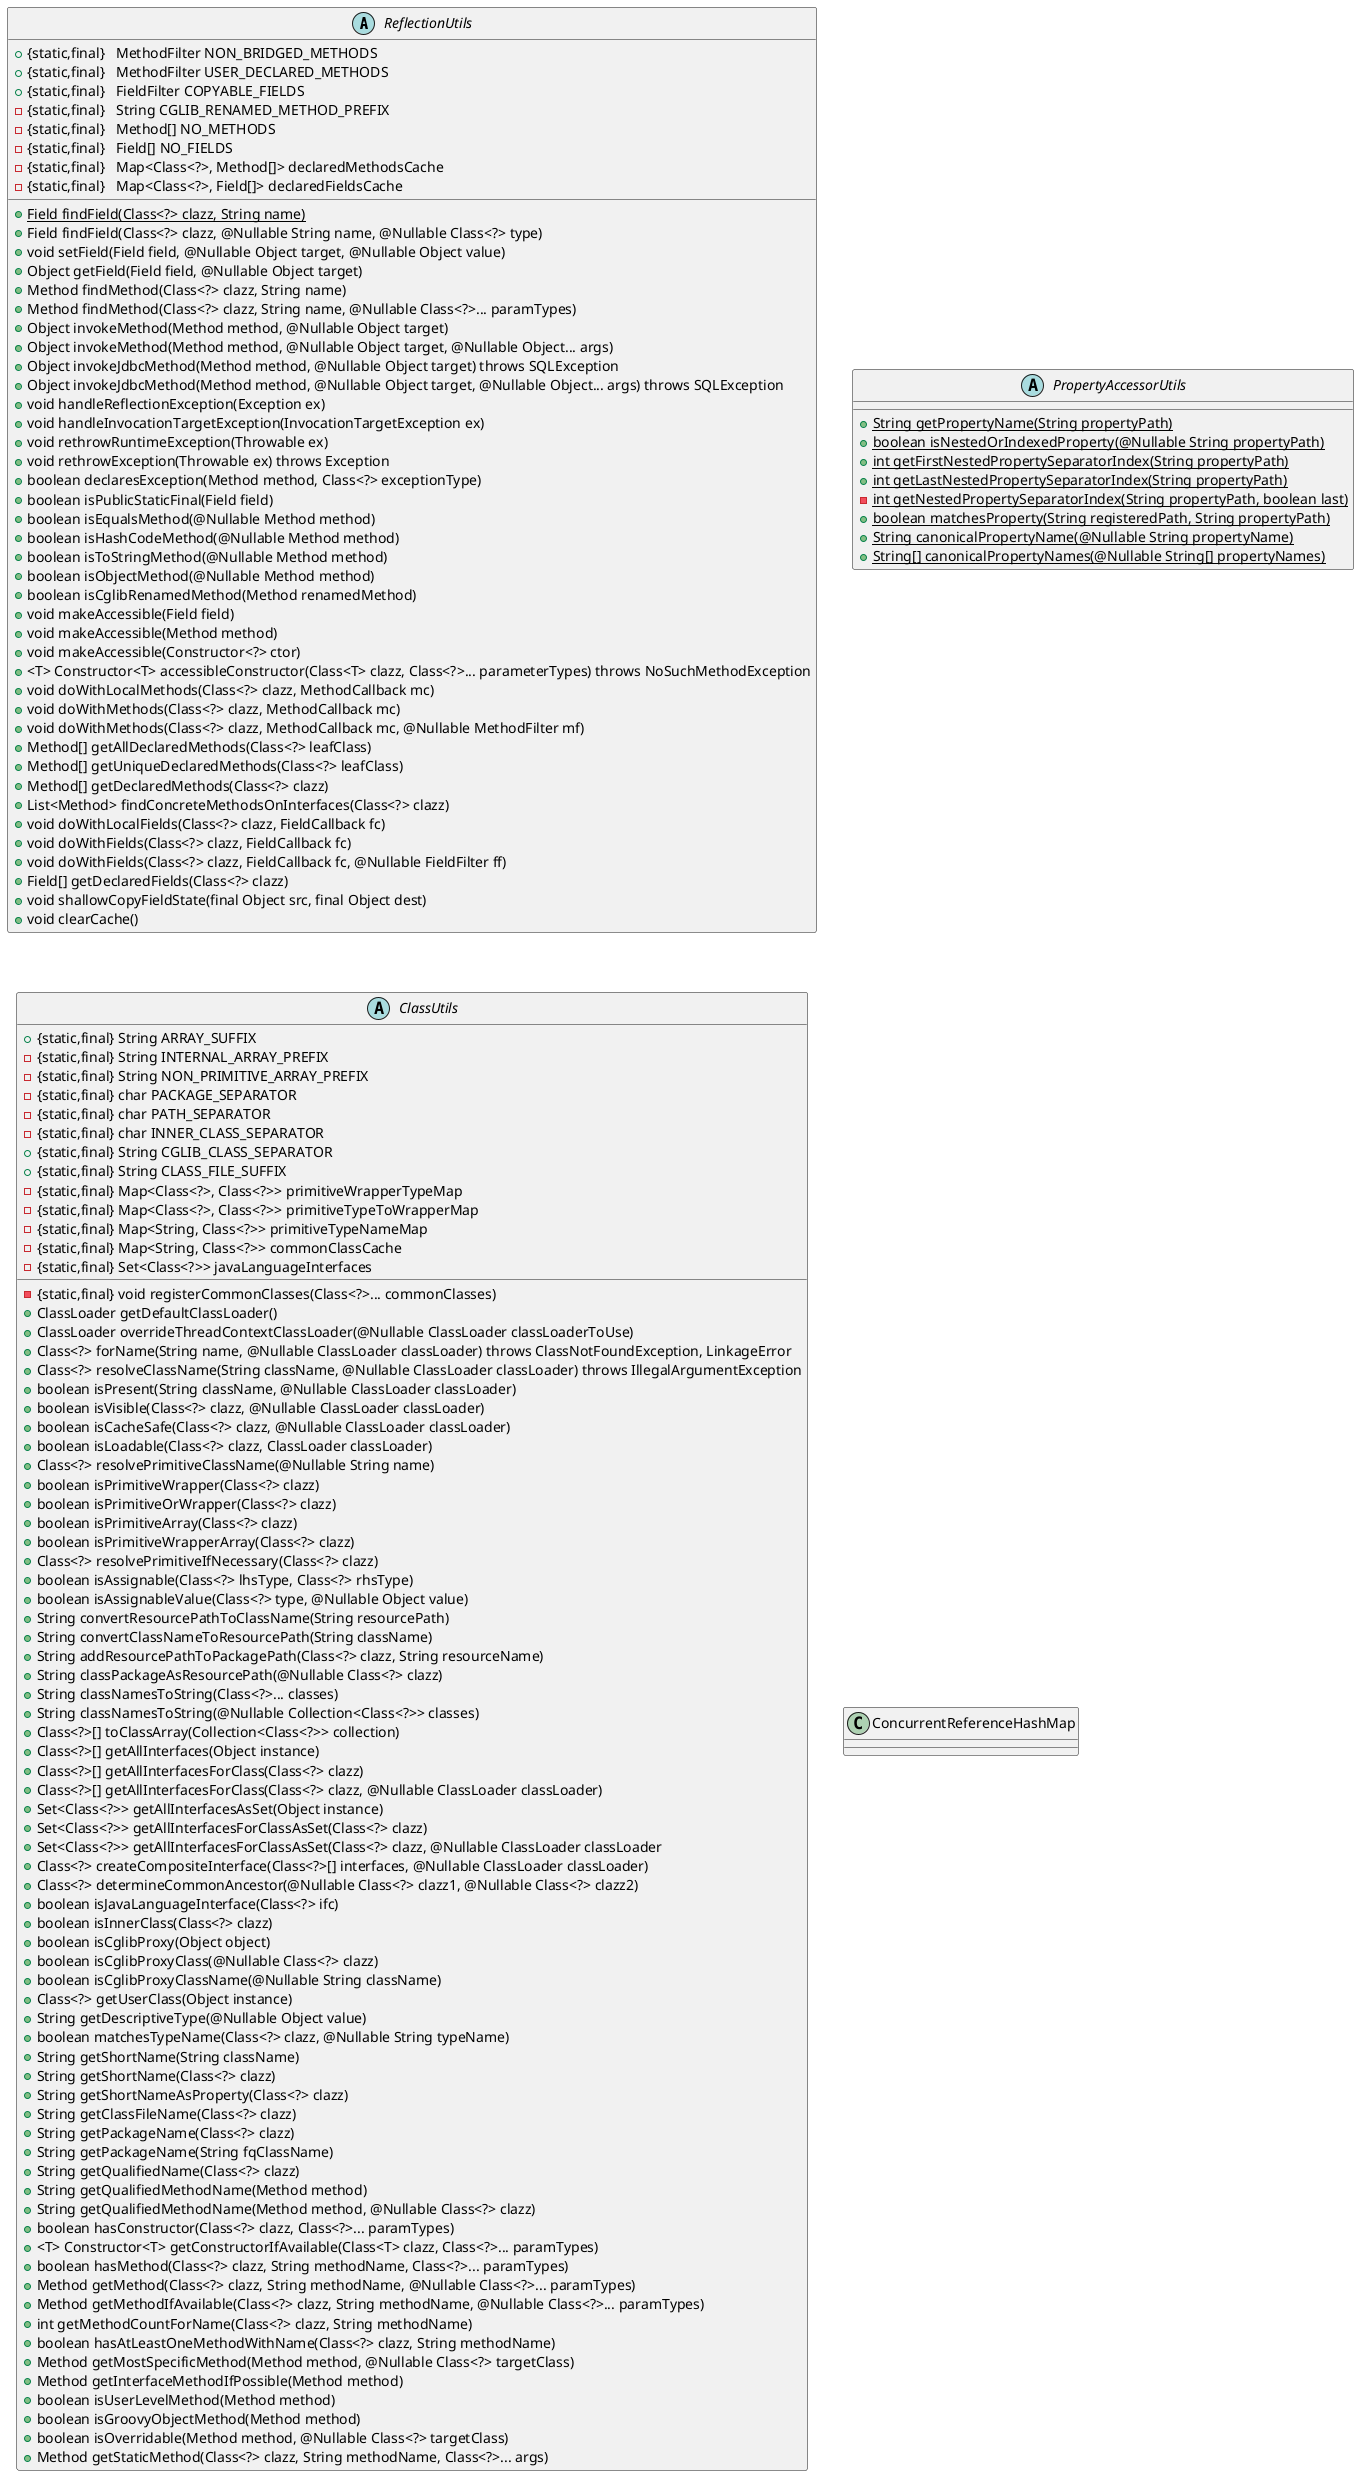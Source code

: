 @startuml
abstract class ReflectionUtils{
   + {static,final}   MethodFilter NON_BRIDGED_METHODS
   + {static,final}   MethodFilter USER_DECLARED_METHODS
   + {static,final}   FieldFilter COPYABLE_FIELDS
   - {static,final}   String CGLIB_RENAMED_METHOD_PREFIX
   - {static,final}   Method[] NO_METHODS
   - {static,final}   Field[] NO_FIELDS
   - {static,final}   Map<Class<?>, Method[]> declaredMethodsCache
   - {static,final}   Map<Class<?>, Field[]> declaredFieldsCache
   + {static}  Field findField(Class<?> clazz, String name)
   + Field findField(Class<?> clazz, @Nullable String name, @Nullable Class<?> type)
   + void setField(Field field, @Nullable Object target, @Nullable Object value)
   + Object getField(Field field, @Nullable Object target)
   + Method findMethod(Class<?> clazz, String name)
   + Method findMethod(Class<?> clazz, String name, @Nullable Class<?>... paramTypes)
   + Object invokeMethod(Method method, @Nullable Object target)
   + Object invokeMethod(Method method, @Nullable Object target, @Nullable Object... args)
   + Object invokeJdbcMethod(Method method, @Nullable Object target) throws SQLException
   + Object invokeJdbcMethod(Method method, @Nullable Object target, @Nullable Object... args) throws SQLException
   + void handleReflectionException(Exception ex)
   + void handleInvocationTargetException(InvocationTargetException ex)
   + void rethrowRuntimeException(Throwable ex)
   + void rethrowException(Throwable ex) throws Exception
   + boolean declaresException(Method method, Class<?> exceptionType)
   + boolean isPublicStaticFinal(Field field)
   + boolean isEqualsMethod(@Nullable Method method)
   + boolean isHashCodeMethod(@Nullable Method method)
   + boolean isToStringMethod(@Nullable Method method)
   + boolean isObjectMethod(@Nullable Method method)
   + boolean isCglibRenamedMethod(Method renamedMethod)
   + void makeAccessible(Field field)
   + void makeAccessible(Method method)
   + void makeAccessible(Constructor<?> ctor)
   + <T> Constructor<T> accessibleConstructor(Class<T> clazz, Class<?>... parameterTypes) throws NoSuchMethodException
   + void doWithLocalMethods(Class<?> clazz, MethodCallback mc)
   + void doWithMethods(Class<?> clazz, MethodCallback mc)
   + void doWithMethods(Class<?> clazz, MethodCallback mc, @Nullable MethodFilter mf)
   + Method[] getAllDeclaredMethods(Class<?> leafClass)
   + Method[] getUniqueDeclaredMethods(Class<?> leafClass)
   + Method[] getDeclaredMethods(Class<?> clazz)
   + List<Method> findConcreteMethodsOnInterfaces(Class<?> clazz)
   + void doWithLocalFields(Class<?> clazz, FieldCallback fc)
   + void doWithFields(Class<?> clazz, FieldCallback fc)
   + void doWithFields(Class<?> clazz, FieldCallback fc, @Nullable FieldFilter ff)
   + Field[] getDeclaredFields(Class<?> clazz)
   + void shallowCopyFieldState(final Object src, final Object dest)
   + void clearCache()
}

abstract class PropertyAccessorUtils{
   + {static}  String getPropertyName(String propertyPath)
   + {static}  boolean isNestedOrIndexedProperty(@Nullable String propertyPath)
   + {static}  int getFirstNestedPropertySeparatorIndex(String propertyPath)
   + {static}  int getLastNestedPropertySeparatorIndex(String propertyPath)
   - {static}  int getNestedPropertySeparatorIndex(String propertyPath, boolean last)
   + {static}  boolean matchesProperty(String registeredPath, String propertyPath)
   + {static}  String canonicalPropertyName(@Nullable String propertyName)
   + {static}  String[] canonicalPropertyNames(@Nullable String[] propertyNames)
}
abstract class ClassUtils{
   + {static,final} String ARRAY_SUFFIX
   - {static,final} String INTERNAL_ARRAY_PREFIX
   - {static,final} String NON_PRIMITIVE_ARRAY_PREFIX
   - {static,final} char PACKAGE_SEPARATOR
   - {static,final} char PATH_SEPARATOR
   - {static,final} char INNER_CLASS_SEPARATOR
   + {static,final} String CGLIB_CLASS_SEPARATOR
   + {static,final} String CLASS_FILE_SUFFIX
   - {static,final} Map<Class<?>, Class<?>> primitiveWrapperTypeMap
   - {static,final} Map<Class<?>, Class<?>> primitiveTypeToWrapperMap
   - {static,final} Map<String, Class<?>> primitiveTypeNameMap
   - {static,final} Map<String, Class<?>> commonClassCache
   - {static,final} Set<Class<?>> javaLanguageInterfaces
   - {static,final} void registerCommonClasses(Class<?>... commonClasses)
   + ClassLoader getDefaultClassLoader()
   + ClassLoader overrideThreadContextClassLoader(@Nullable ClassLoader classLoaderToUse)
   + Class<?> forName(String name, @Nullable ClassLoader classLoader) throws ClassNotFoundException, LinkageError
   + Class<?> resolveClassName(String className, @Nullable ClassLoader classLoader) throws IllegalArgumentException
   + boolean isPresent(String className, @Nullable ClassLoader classLoader)
   + boolean isVisible(Class<?> clazz, @Nullable ClassLoader classLoader)
   + boolean isCacheSafe(Class<?> clazz, @Nullable ClassLoader classLoader)
   + boolean isLoadable(Class<?> clazz, ClassLoader classLoader)
   + Class<?> resolvePrimitiveClassName(@Nullable String name)
   + boolean isPrimitiveWrapper(Class<?> clazz)
   + boolean isPrimitiveOrWrapper(Class<?> clazz)
   + boolean isPrimitiveArray(Class<?> clazz)
   + boolean isPrimitiveWrapperArray(Class<?> clazz)
   + Class<?> resolvePrimitiveIfNecessary(Class<?> clazz)
   + boolean isAssignable(Class<?> lhsType, Class<?> rhsType)
   + boolean isAssignableValue(Class<?> type, @Nullable Object value)
   + String convertResourcePathToClassName(String resourcePath)
   + String convertClassNameToResourcePath(String className)
   + String addResourcePathToPackagePath(Class<?> clazz, String resourceName)
   + String classPackageAsResourcePath(@Nullable Class<?> clazz)
   + String classNamesToString(Class<?>... classes)
   + String classNamesToString(@Nullable Collection<Class<?>> classes)
   + Class<?>[] toClassArray(Collection<Class<?>> collection)
   + Class<?>[] getAllInterfaces(Object instance)
   + Class<?>[] getAllInterfacesForClass(Class<?> clazz)
   + Class<?>[] getAllInterfacesForClass(Class<?> clazz, @Nullable ClassLoader classLoader)
   + Set<Class<?>> getAllInterfacesAsSet(Object instance)
   + Set<Class<?>> getAllInterfacesForClassAsSet(Class<?> clazz)
   + Set<Class<?>> getAllInterfacesForClassAsSet(Class<?> clazz, @Nullable ClassLoader classLoader
   + Class<?> createCompositeInterface(Class<?>[] interfaces, @Nullable ClassLoader classLoader)
   + Class<?> determineCommonAncestor(@Nullable Class<?> clazz1, @Nullable Class<?> clazz2)
   + boolean isJavaLanguageInterface(Class<?> ifc)
   + boolean isInnerClass(Class<?> clazz)
   + boolean isCglibProxy(Object object)
   + boolean isCglibProxyClass(@Nullable Class<?> clazz)
   + boolean isCglibProxyClassName(@Nullable String className)
   + Class<?> getUserClass(Object instance)
   + String getDescriptiveType(@Nullable Object value)
   + boolean matchesTypeName(Class<?> clazz, @Nullable String typeName)
   + String getShortName(String className)
   + String getShortName(Class<?> clazz)
   + String getShortNameAsProperty(Class<?> clazz)
   + String getClassFileName(Class<?> clazz)
   + String getPackageName(Class<?> clazz)
   + String getPackageName(String fqClassName)
   + String getQualifiedName(Class<?> clazz)
   + String getQualifiedMethodName(Method method)
   + String getQualifiedMethodName(Method method, @Nullable Class<?> clazz)
   + boolean hasConstructor(Class<?> clazz, Class<?>... paramTypes)
   + <T> Constructor<T> getConstructorIfAvailable(Class<T> clazz, Class<?>... paramTypes)
   + boolean hasMethod(Class<?> clazz, String methodName, Class<?>... paramTypes)
   + Method getMethod(Class<?> clazz, String methodName, @Nullable Class<?>... paramTypes)
   + Method getMethodIfAvailable(Class<?> clazz, String methodName, @Nullable Class<?>... paramTypes)
   + int getMethodCountForName(Class<?> clazz, String methodName)
   + boolean hasAtLeastOneMethodWithName(Class<?> clazz, String methodName)
   + Method getMostSpecificMethod(Method method, @Nullable Class<?> targetClass)
   + Method getInterfaceMethodIfPossible(Method method)
   + boolean isUserLevelMethod(Method method)
   + boolean isGroovyObjectMethod(Method method)
   + boolean isOverridable(Method method, @Nullable Class<?> targetClass)
   + Method getStaticMethod(Class<?> clazz, String methodName, Class<?>... args)
}

class ConcurrentReferenceHashMap{
}

@enduml